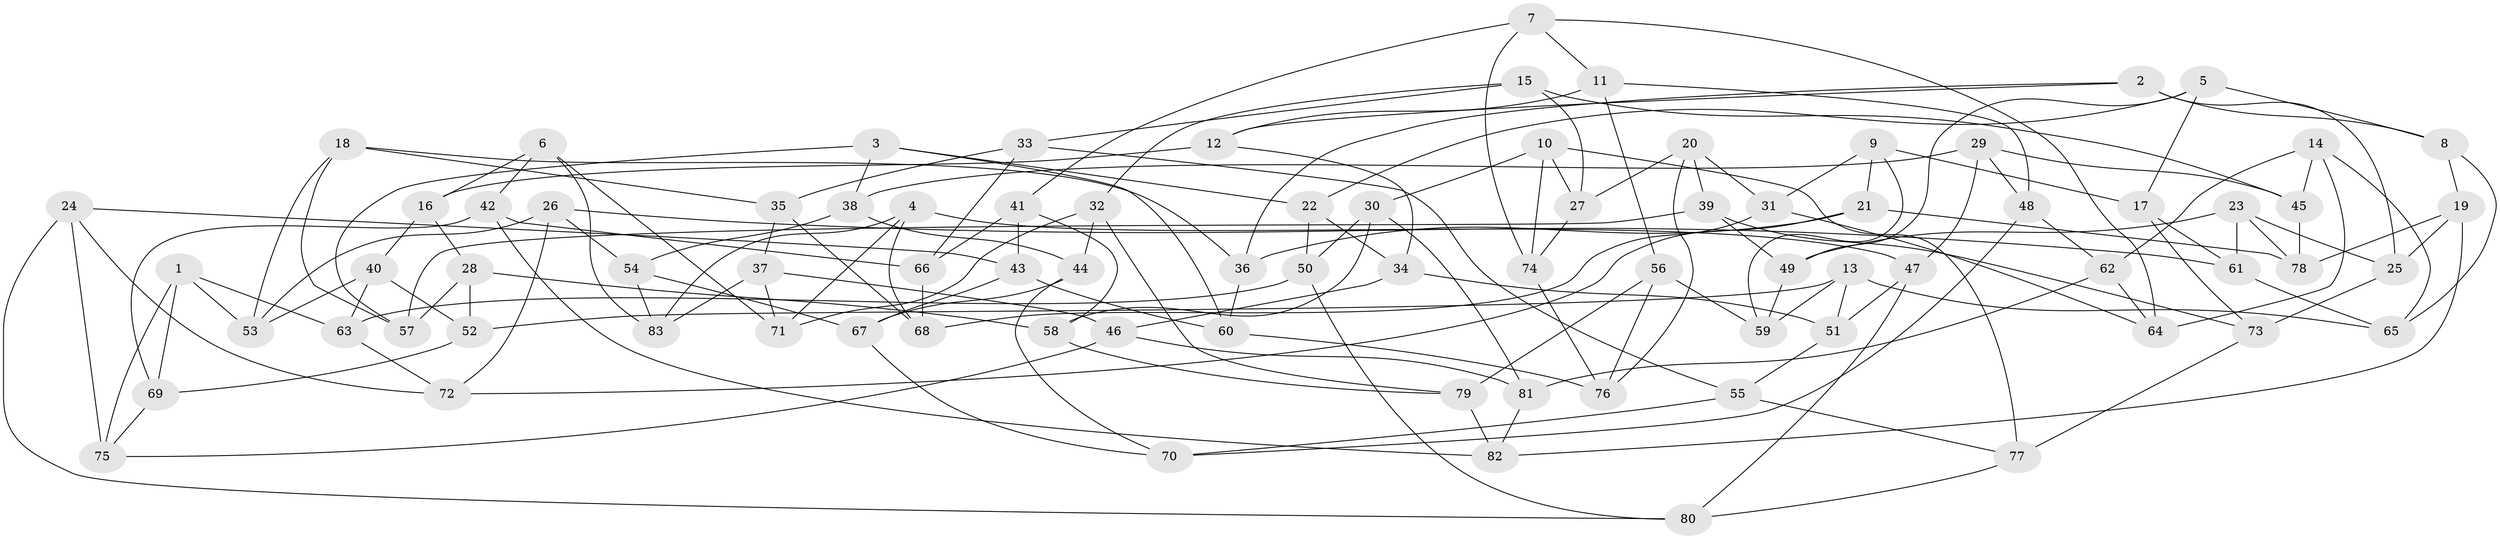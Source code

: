// coarse degree distribution, {5: 0.1702127659574468, 6: 0.574468085106383, 4: 0.2553191489361702}
// Generated by graph-tools (version 1.1) at 2025/42/03/06/25 10:42:17]
// undirected, 83 vertices, 166 edges
graph export_dot {
graph [start="1"]
  node [color=gray90,style=filled];
  1;
  2;
  3;
  4;
  5;
  6;
  7;
  8;
  9;
  10;
  11;
  12;
  13;
  14;
  15;
  16;
  17;
  18;
  19;
  20;
  21;
  22;
  23;
  24;
  25;
  26;
  27;
  28;
  29;
  30;
  31;
  32;
  33;
  34;
  35;
  36;
  37;
  38;
  39;
  40;
  41;
  42;
  43;
  44;
  45;
  46;
  47;
  48;
  49;
  50;
  51;
  52;
  53;
  54;
  55;
  56;
  57;
  58;
  59;
  60;
  61;
  62;
  63;
  64;
  65;
  66;
  67;
  68;
  69;
  70;
  71;
  72;
  73;
  74;
  75;
  76;
  77;
  78;
  79;
  80;
  81;
  82;
  83;
  1 -- 53;
  1 -- 63;
  1 -- 69;
  1 -- 75;
  2 -- 8;
  2 -- 12;
  2 -- 25;
  2 -- 36;
  3 -- 22;
  3 -- 57;
  3 -- 38;
  3 -- 60;
  4 -- 68;
  4 -- 83;
  4 -- 47;
  4 -- 71;
  5 -- 8;
  5 -- 49;
  5 -- 22;
  5 -- 17;
  6 -- 71;
  6 -- 16;
  6 -- 42;
  6 -- 83;
  7 -- 74;
  7 -- 11;
  7 -- 41;
  7 -- 64;
  8 -- 19;
  8 -- 65;
  9 -- 21;
  9 -- 31;
  9 -- 59;
  9 -- 17;
  10 -- 74;
  10 -- 27;
  10 -- 77;
  10 -- 30;
  11 -- 12;
  11 -- 48;
  11 -- 56;
  12 -- 34;
  12 -- 16;
  13 -- 51;
  13 -- 52;
  13 -- 59;
  13 -- 65;
  14 -- 64;
  14 -- 45;
  14 -- 65;
  14 -- 62;
  15 -- 45;
  15 -- 32;
  15 -- 33;
  15 -- 27;
  16 -- 28;
  16 -- 40;
  17 -- 61;
  17 -- 73;
  18 -- 36;
  18 -- 57;
  18 -- 35;
  18 -- 53;
  19 -- 82;
  19 -- 78;
  19 -- 25;
  20 -- 31;
  20 -- 39;
  20 -- 27;
  20 -- 76;
  21 -- 36;
  21 -- 78;
  21 -- 72;
  22 -- 50;
  22 -- 34;
  23 -- 25;
  23 -- 61;
  23 -- 49;
  23 -- 78;
  24 -- 43;
  24 -- 75;
  24 -- 72;
  24 -- 80;
  25 -- 73;
  26 -- 72;
  26 -- 54;
  26 -- 53;
  26 -- 61;
  27 -- 74;
  28 -- 57;
  28 -- 52;
  28 -- 58;
  29 -- 38;
  29 -- 47;
  29 -- 48;
  29 -- 45;
  30 -- 81;
  30 -- 58;
  30 -- 50;
  31 -- 64;
  31 -- 68;
  32 -- 71;
  32 -- 44;
  32 -- 79;
  33 -- 35;
  33 -- 66;
  33 -- 55;
  34 -- 46;
  34 -- 51;
  35 -- 68;
  35 -- 37;
  36 -- 60;
  37 -- 46;
  37 -- 83;
  37 -- 71;
  38 -- 44;
  38 -- 54;
  39 -- 57;
  39 -- 73;
  39 -- 49;
  40 -- 53;
  40 -- 63;
  40 -- 52;
  41 -- 58;
  41 -- 66;
  41 -- 43;
  42 -- 82;
  42 -- 69;
  42 -- 66;
  43 -- 67;
  43 -- 60;
  44 -- 70;
  44 -- 67;
  45 -- 78;
  46 -- 75;
  46 -- 81;
  47 -- 80;
  47 -- 51;
  48 -- 70;
  48 -- 62;
  49 -- 59;
  50 -- 63;
  50 -- 80;
  51 -- 55;
  52 -- 69;
  54 -- 67;
  54 -- 83;
  55 -- 70;
  55 -- 77;
  56 -- 79;
  56 -- 59;
  56 -- 76;
  58 -- 79;
  60 -- 76;
  61 -- 65;
  62 -- 81;
  62 -- 64;
  63 -- 72;
  66 -- 68;
  67 -- 70;
  69 -- 75;
  73 -- 77;
  74 -- 76;
  77 -- 80;
  79 -- 82;
  81 -- 82;
}
